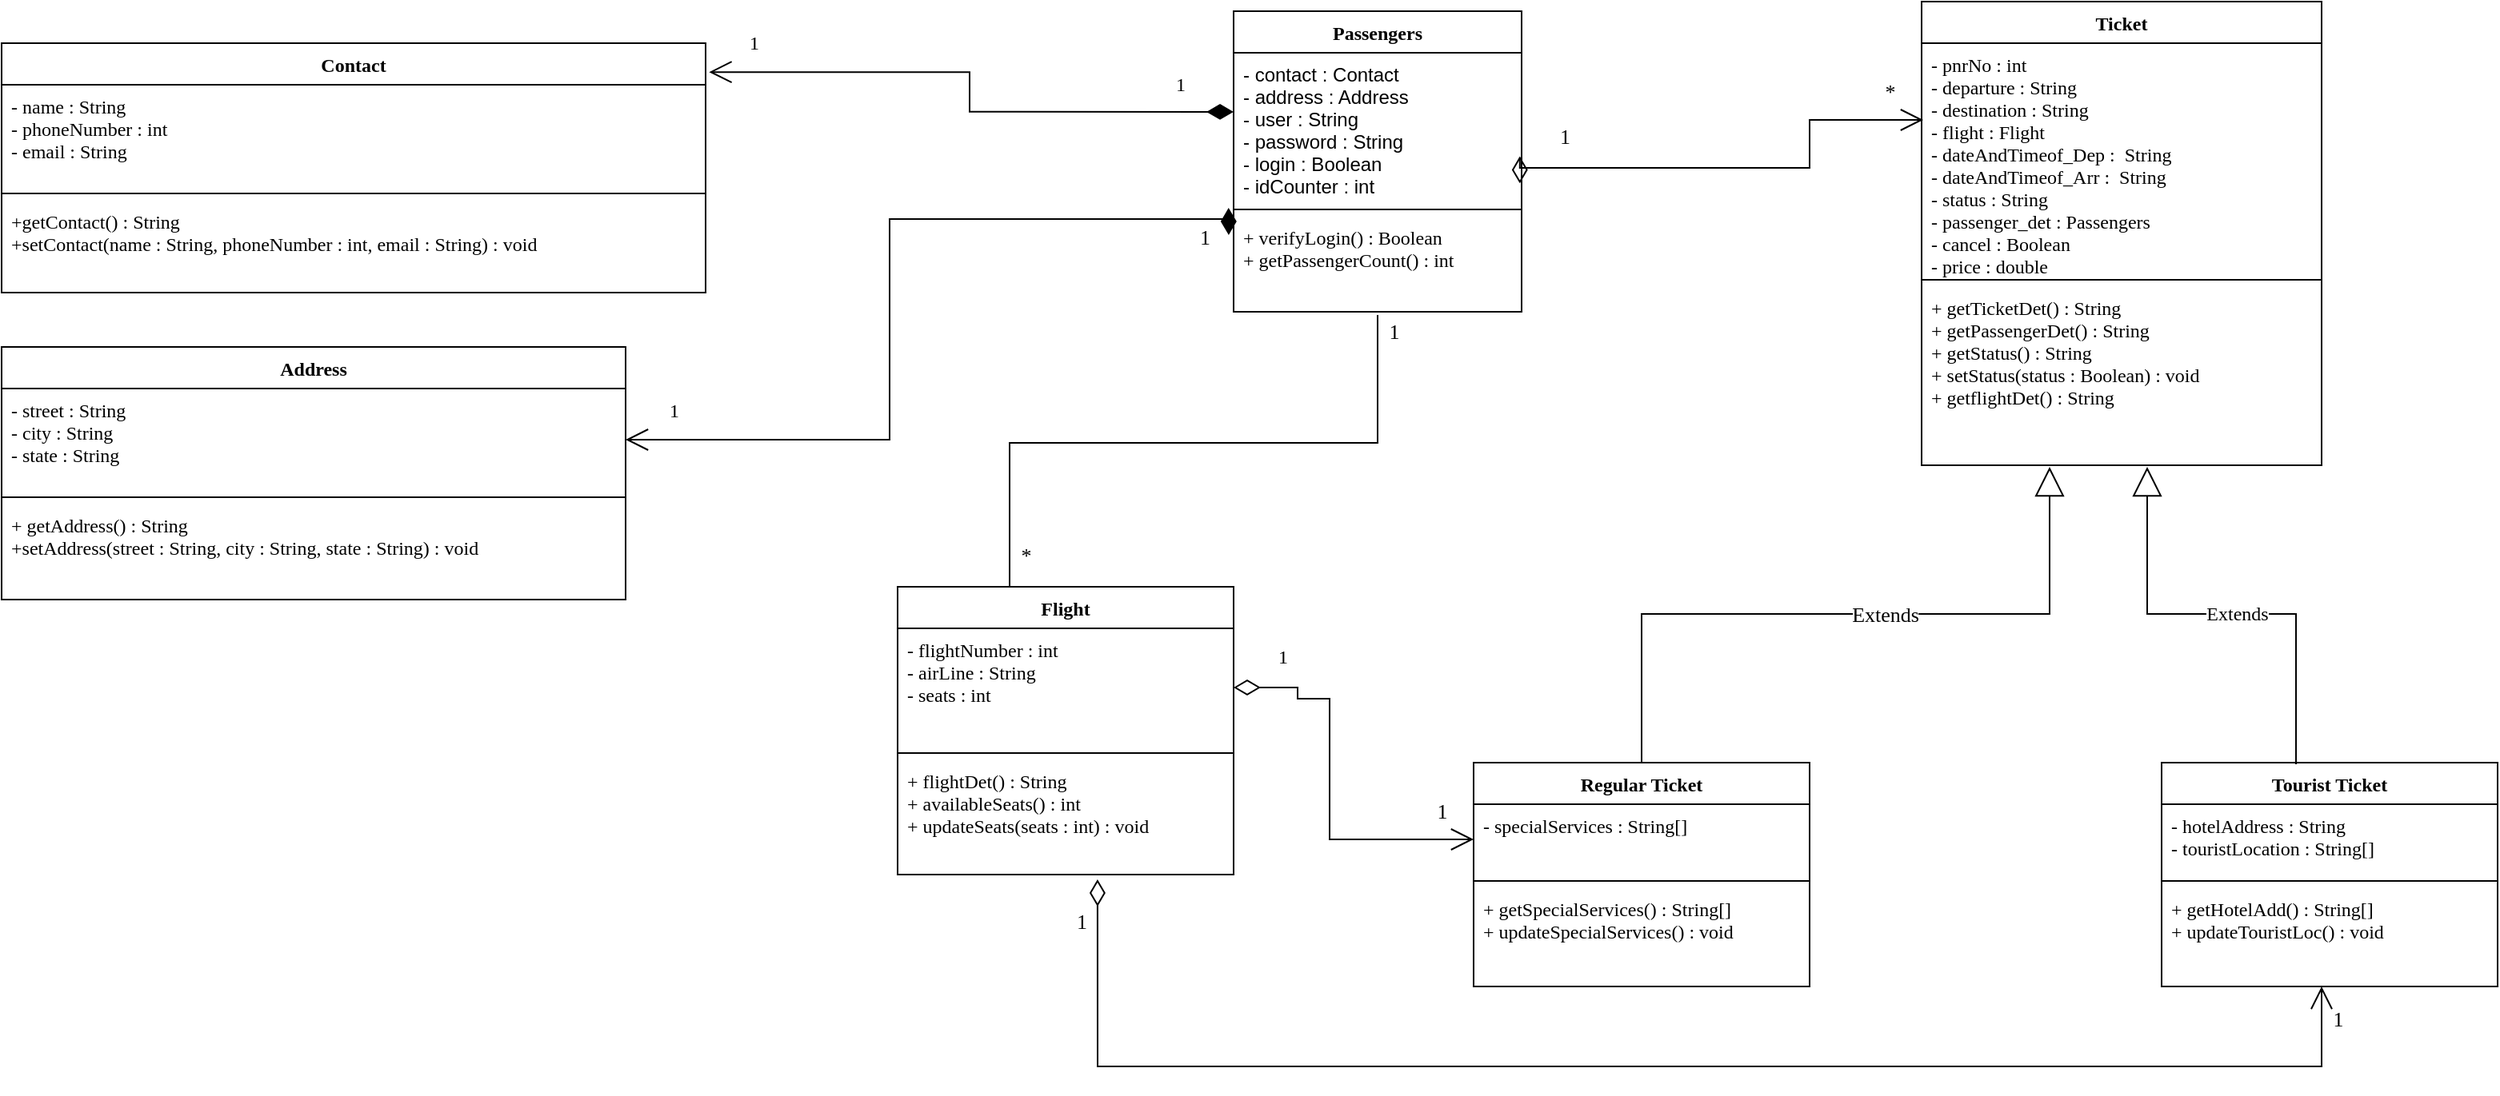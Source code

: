 <mxfile version="15.5.0" type="device"><diagram id="C5RBs43oDa-KdzZeNtuy" name="Page-1"><mxGraphModel dx="1516" dy="459" grid="1" gridSize="10" guides="1" tooltips="1" connect="1" arrows="1" fold="1" page="1" pageScale="1" pageWidth="1169" pageHeight="827" background="none" math="0" shadow="0"><root><mxCell id="WIyWlLk6GJQsqaUBKTNV-0"/><mxCell id="WIyWlLk6GJQsqaUBKTNV-1" parent="WIyWlLk6GJQsqaUBKTNV-0"/><mxCell id="3-xVJ8WteP_-UY9DitFL-0" value="Contact" style="swimlane;fontStyle=1;align=center;verticalAlign=top;childLayout=stackLayout;horizontal=1;startSize=26;horizontalStack=0;resizeParent=1;resizeParentMax=0;resizeLast=0;collapsible=1;marginBottom=0;fontFamily=Verdana;" parent="WIyWlLk6GJQsqaUBKTNV-1" vertex="1"><mxGeometry x="-700" y="150" width="440" height="156" as="geometry"/></mxCell><mxCell id="3-xVJ8WteP_-UY9DitFL-1" value="- name : String&#10;- phoneNumber : int&#10;- email : String" style="text;strokeColor=none;fillColor=none;align=left;verticalAlign=top;spacingLeft=4;spacingRight=4;overflow=hidden;rotatable=0;points=[[0,0.5],[1,0.5]];portConstraint=eastwest;fontFamily=Verdana;" parent="3-xVJ8WteP_-UY9DitFL-0" vertex="1"><mxGeometry y="26" width="440" height="64" as="geometry"/></mxCell><mxCell id="3-xVJ8WteP_-UY9DitFL-2" value="" style="line;strokeWidth=1;fillColor=none;align=left;verticalAlign=middle;spacingTop=-1;spacingLeft=3;spacingRight=3;rotatable=0;labelPosition=right;points=[];portConstraint=eastwest;" parent="3-xVJ8WteP_-UY9DitFL-0" vertex="1"><mxGeometry y="90" width="440" height="8" as="geometry"/></mxCell><mxCell id="3-xVJ8WteP_-UY9DitFL-3" value="+getContact() : String&#10;+setContact(name : String, phoneNumber : int, email : String) : void" style="text;strokeColor=none;fillColor=none;align=left;verticalAlign=top;spacingLeft=4;spacingRight=4;overflow=hidden;rotatable=0;points=[[0,0.5],[1,0.5]];portConstraint=eastwest;fontFamily=Verdana;" parent="3-xVJ8WteP_-UY9DitFL-0" vertex="1"><mxGeometry y="98" width="440" height="58" as="geometry"/></mxCell><mxCell id="3-xVJ8WteP_-UY9DitFL-5" value="Address" style="swimlane;fontStyle=1;align=center;verticalAlign=top;childLayout=stackLayout;horizontal=1;startSize=26;horizontalStack=0;resizeParent=1;resizeParentMax=0;resizeLast=0;collapsible=1;marginBottom=0;fontFamily=Verdana;" parent="WIyWlLk6GJQsqaUBKTNV-1" vertex="1"><mxGeometry x="-700" y="340" width="390" height="158" as="geometry"/></mxCell><mxCell id="3-xVJ8WteP_-UY9DitFL-6" value="- street : String&#10;- city : String&#10;- state : String" style="text;strokeColor=none;fillColor=none;align=left;verticalAlign=top;spacingLeft=4;spacingRight=4;overflow=hidden;rotatable=0;points=[[0,0.5],[1,0.5]];portConstraint=eastwest;fontFamily=Verdana;" parent="3-xVJ8WteP_-UY9DitFL-5" vertex="1"><mxGeometry y="26" width="390" height="64" as="geometry"/></mxCell><mxCell id="3-xVJ8WteP_-UY9DitFL-7" value="" style="line;strokeWidth=1;fillColor=none;align=left;verticalAlign=middle;spacingTop=-1;spacingLeft=3;spacingRight=3;rotatable=0;labelPosition=right;points=[];portConstraint=eastwest;fontFamily=Verdana;" parent="3-xVJ8WteP_-UY9DitFL-5" vertex="1"><mxGeometry y="90" width="390" height="8" as="geometry"/></mxCell><mxCell id="3-xVJ8WteP_-UY9DitFL-8" value="+ getAddress() : String&#10;+setAddress(street : String, city : String, state : String) : void" style="text;strokeColor=none;fillColor=none;align=left;verticalAlign=top;spacingLeft=4;spacingRight=4;overflow=hidden;rotatable=0;points=[[0,0.5],[1,0.5]];portConstraint=eastwest;fontFamily=Verdana;" parent="3-xVJ8WteP_-UY9DitFL-5" vertex="1"><mxGeometry y="98" width="390" height="60" as="geometry"/></mxCell><mxCell id="MVQhfNKU_ebHtH1nQyb3-4" value="&lt;font style=&quot;font-size: 12px&quot;&gt;1&lt;/font&gt;" style="endArrow=open;html=1;endSize=12;startArrow=diamondThin;startSize=14;startFill=1;edgeStyle=orthogonalEdgeStyle;align=left;verticalAlign=bottom;rounded=0;fontFamily=Verdana;entryX=1.005;entryY=0.116;entryDx=0;entryDy=0;entryPerimeter=0;exitX=0;exitY=0.393;exitDx=0;exitDy=0;strokeWidth=1;exitPerimeter=0;" parent="WIyWlLk6GJQsqaUBKTNV-1" source="fzz_3yNC-6b6Atrw8cG_-4" target="3-xVJ8WteP_-UY9DitFL-0" edge="1"><mxGeometry x="-0.785" y="-8" relative="1" as="geometry"><mxPoint x="20" y="190.5" as="sourcePoint"/><mxPoint x="-180" y="185.5" as="targetPoint"/><mxPoint as="offset"/></mxGeometry></mxCell><mxCell id="MVQhfNKU_ebHtH1nQyb3-5" value="&lt;font style=&quot;font-size: 13px&quot;&gt;1&lt;/font&gt;" style="endArrow=open;html=1;endSize=12;startArrow=diamondThin;startSize=14;startFill=1;edgeStyle=orthogonalEdgeStyle;align=left;verticalAlign=bottom;rounded=0;fontFamily=Verdana;entryX=1;entryY=0.5;entryDx=0;entryDy=0;exitX=-0.017;exitY=0.2;exitDx=0;exitDy=0;exitPerimeter=0;" parent="WIyWlLk6GJQsqaUBKTNV-1" source="fzz_3yNC-6b6Atrw8cG_-6" target="3-xVJ8WteP_-UY9DitFL-6" edge="1"><mxGeometry x="-0.887" y="22" relative="1" as="geometry"><mxPoint x="20" y="260" as="sourcePoint"/><mxPoint x="-30" y="400" as="targetPoint"/><mxPoint as="offset"/><Array as="points"><mxPoint x="-145" y="260"/><mxPoint x="-145" y="398"/></Array></mxGeometry></mxCell><mxCell id="MVQhfNKU_ebHtH1nQyb3-6" value="1" style="text;html=1;align=center;verticalAlign=middle;resizable=0;points=[];autosize=1;strokeColor=none;fillColor=none;fontSize=12;fontFamily=Verdana;" parent="WIyWlLk6GJQsqaUBKTNV-1" vertex="1"><mxGeometry x="-240" y="140" width="20" height="20" as="geometry"/></mxCell><mxCell id="MVQhfNKU_ebHtH1nQyb3-7" value="1" style="text;html=1;align=center;verticalAlign=middle;resizable=0;points=[];autosize=1;strokeColor=none;fillColor=none;fontSize=12;fontFamily=Verdana;" parent="WIyWlLk6GJQsqaUBKTNV-1" vertex="1"><mxGeometry x="-290" y="370" width="20" height="20" as="geometry"/></mxCell><mxCell id="dos0XJ2BzfZ9gWIM4tNk-0" value="Ticket" style="swimlane;fontStyle=1;align=center;verticalAlign=top;childLayout=stackLayout;horizontal=1;startSize=26;horizontalStack=0;resizeParent=1;resizeParentMax=0;resizeLast=0;collapsible=1;marginBottom=0;fontFamily=Verdana;" parent="WIyWlLk6GJQsqaUBKTNV-1" vertex="1"><mxGeometry x="500" y="124" width="250" height="290" as="geometry"/></mxCell><mxCell id="dos0XJ2BzfZ9gWIM4tNk-1" value="- pnrNo : int&#10;- departure : String&#10;- destination : String&#10;- flight : Flight&#10;- dateAndTimeof_Dep :  String&#10;- dateAndTimeof_Arr :  String&#10;- status : String&#10;- passenger_det : Passengers&#10;- cancel : Boolean&#10;- price : double" style="text;strokeColor=none;fillColor=none;align=left;verticalAlign=top;spacingLeft=4;spacingRight=4;overflow=hidden;rotatable=0;points=[[0,0.5],[1,0.5]];portConstraint=eastwest;fontFamily=Verdana;" parent="dos0XJ2BzfZ9gWIM4tNk-0" vertex="1"><mxGeometry y="26" width="250" height="144" as="geometry"/></mxCell><mxCell id="dos0XJ2BzfZ9gWIM4tNk-2" value="" style="line;strokeWidth=1;fillColor=none;align=left;verticalAlign=middle;spacingTop=-1;spacingLeft=3;spacingRight=3;rotatable=0;labelPosition=right;points=[];portConstraint=eastwest;" parent="dos0XJ2BzfZ9gWIM4tNk-0" vertex="1"><mxGeometry y="170" width="250" height="8" as="geometry"/></mxCell><mxCell id="dos0XJ2BzfZ9gWIM4tNk-3" value="+ getTicketDet() : String&#10;+ getPassengerDet() : String&#10;+ getStatus() : String&#10;+ setStatus(status : Boolean) : void&#10;+ getflightDet() : String" style="text;strokeColor=none;fillColor=none;align=left;verticalAlign=top;spacingLeft=4;spacingRight=4;overflow=hidden;rotatable=0;points=[[0,0.5],[1,0.5]];portConstraint=eastwest;fontFamily=Verdana;" parent="dos0XJ2BzfZ9gWIM4tNk-0" vertex="1"><mxGeometry y="178" width="250" height="112" as="geometry"/></mxCell><mxCell id="dos0XJ2BzfZ9gWIM4tNk-4" value="Regular Ticket" style="swimlane;fontStyle=1;align=center;verticalAlign=top;childLayout=stackLayout;horizontal=1;startSize=26;horizontalStack=0;resizeParent=1;resizeParentMax=0;resizeLast=0;collapsible=1;marginBottom=0;fontFamily=Verdana;" parent="WIyWlLk6GJQsqaUBKTNV-1" vertex="1"><mxGeometry x="220" y="600" width="210" height="140" as="geometry"/></mxCell><mxCell id="dos0XJ2BzfZ9gWIM4tNk-5" value="- specialServices : String[]&#10;" style="text;strokeColor=none;fillColor=none;align=left;verticalAlign=top;spacingLeft=4;spacingRight=4;overflow=hidden;rotatable=0;points=[[0,0.5],[1,0.5]];portConstraint=eastwest;fontFamily=Verdana;" parent="dos0XJ2BzfZ9gWIM4tNk-4" vertex="1"><mxGeometry y="26" width="210" height="44" as="geometry"/></mxCell><mxCell id="dos0XJ2BzfZ9gWIM4tNk-6" value="" style="line;strokeWidth=1;fillColor=none;align=left;verticalAlign=middle;spacingTop=-1;spacingLeft=3;spacingRight=3;rotatable=0;labelPosition=right;points=[];portConstraint=eastwest;fontFamily=Verdana;" parent="dos0XJ2BzfZ9gWIM4tNk-4" vertex="1"><mxGeometry y="70" width="210" height="8" as="geometry"/></mxCell><mxCell id="dos0XJ2BzfZ9gWIM4tNk-7" value="+ getSpecialServices() : String[]&#10;+ updateSpecialServices() : void" style="text;strokeColor=none;fillColor=none;align=left;verticalAlign=top;spacingLeft=4;spacingRight=4;overflow=hidden;rotatable=0;points=[[0,0.5],[1,0.5]];portConstraint=eastwest;fontFamily=Verdana;" parent="dos0XJ2BzfZ9gWIM4tNk-4" vertex="1"><mxGeometry y="78" width="210" height="62" as="geometry"/></mxCell><mxCell id="dos0XJ2BzfZ9gWIM4tNk-8" value="Tourist Ticket" style="swimlane;fontStyle=1;align=center;verticalAlign=top;childLayout=stackLayout;horizontal=1;startSize=26;horizontalStack=0;resizeParent=1;resizeParentMax=0;resizeLast=0;collapsible=1;marginBottom=0;fontFamily=Verdana;" parent="WIyWlLk6GJQsqaUBKTNV-1" vertex="1"><mxGeometry x="650" y="600" width="210" height="140" as="geometry"/></mxCell><mxCell id="dos0XJ2BzfZ9gWIM4tNk-9" value="- hotelAddress : String&#10;- touristLocation : String[]" style="text;strokeColor=none;fillColor=none;align=left;verticalAlign=top;spacingLeft=4;spacingRight=4;overflow=hidden;rotatable=0;points=[[0,0.5],[1,0.5]];portConstraint=eastwest;fontFamily=Verdana;" parent="dos0XJ2BzfZ9gWIM4tNk-8" vertex="1"><mxGeometry y="26" width="210" height="44" as="geometry"/></mxCell><mxCell id="dos0XJ2BzfZ9gWIM4tNk-10" value="" style="line;strokeWidth=1;fillColor=none;align=left;verticalAlign=middle;spacingTop=-1;spacingLeft=3;spacingRight=3;rotatable=0;labelPosition=right;points=[];portConstraint=eastwest;fontFamily=Verdana;" parent="dos0XJ2BzfZ9gWIM4tNk-8" vertex="1"><mxGeometry y="70" width="210" height="8" as="geometry"/></mxCell><mxCell id="dos0XJ2BzfZ9gWIM4tNk-11" value="+ getHotelAdd() : String[]&#10;+ updateTouristLoc() : void" style="text;strokeColor=none;fillColor=none;align=left;verticalAlign=top;spacingLeft=4;spacingRight=4;overflow=hidden;rotatable=0;points=[[0,0.5],[1,0.5]];portConstraint=eastwest;fontFamily=Verdana;" parent="dos0XJ2BzfZ9gWIM4tNk-8" vertex="1"><mxGeometry y="78" width="210" height="62" as="geometry"/></mxCell><mxCell id="dos0XJ2BzfZ9gWIM4tNk-14" value="Flight" style="swimlane;fontStyle=1;align=center;verticalAlign=top;childLayout=stackLayout;horizontal=1;startSize=26;horizontalStack=0;resizeParent=1;resizeParentMax=0;resizeLast=0;collapsible=1;marginBottom=0;fontFamily=Verdana;fontSize=12;" parent="WIyWlLk6GJQsqaUBKTNV-1" vertex="1"><mxGeometry x="-140" y="490" width="210" height="180" as="geometry"/></mxCell><mxCell id="dos0XJ2BzfZ9gWIM4tNk-15" value="- flightNumber : int&#10;- airLine : String&#10;- seats : int" style="text;strokeColor=none;fillColor=none;align=left;verticalAlign=top;spacingLeft=4;spacingRight=4;overflow=hidden;rotatable=0;points=[[0,0.5],[1,0.5]];portConstraint=eastwest;fontFamily=Verdana;fontSize=12;" parent="dos0XJ2BzfZ9gWIM4tNk-14" vertex="1"><mxGeometry y="26" width="210" height="74" as="geometry"/></mxCell><mxCell id="dos0XJ2BzfZ9gWIM4tNk-16" value="" style="line;strokeWidth=1;fillColor=none;align=left;verticalAlign=middle;spacingTop=-1;spacingLeft=3;spacingRight=3;rotatable=0;labelPosition=right;points=[];portConstraint=eastwest;fontFamily=Verdana;fontSize=12;" parent="dos0XJ2BzfZ9gWIM4tNk-14" vertex="1"><mxGeometry y="100" width="210" height="8" as="geometry"/></mxCell><mxCell id="dos0XJ2BzfZ9gWIM4tNk-17" value="+ flightDet() : String&#10;+ availableSeats() : int&#10;+ updateSeats(seats : int) : void" style="text;strokeColor=none;fillColor=none;align=left;verticalAlign=top;spacingLeft=4;spacingRight=4;overflow=hidden;rotatable=0;points=[[0,0.5],[1,0.5]];portConstraint=eastwest;fontFamily=Verdana;fontSize=12;" parent="dos0XJ2BzfZ9gWIM4tNk-14" vertex="1"><mxGeometry y="108" width="210" height="72" as="geometry"/></mxCell><mxCell id="fzz_3yNC-6b6Atrw8cG_-3" value="Passengers" style="swimlane;fontStyle=1;align=center;verticalAlign=top;childLayout=stackLayout;horizontal=1;startSize=26;horizontalStack=0;resizeParent=1;resizeParentMax=0;resizeLast=0;collapsible=1;marginBottom=0;fontFamily=Verdana;" parent="WIyWlLk6GJQsqaUBKTNV-1" vertex="1"><mxGeometry x="70" y="130" width="180" height="188" as="geometry"/></mxCell><mxCell id="fzz_3yNC-6b6Atrw8cG_-4" value="- contact : Contact&#10;- address : Address&#10;- user : String&#10;- password : String&#10;- login : Boolean&#10;- idCounter : int" style="text;strokeColor=none;fillColor=none;align=left;verticalAlign=top;spacingLeft=4;spacingRight=4;overflow=hidden;rotatable=0;points=[[0,0.5],[1,0.5]];portConstraint=eastwest;" parent="fzz_3yNC-6b6Atrw8cG_-3" vertex="1"><mxGeometry y="26" width="180" height="94" as="geometry"/></mxCell><mxCell id="fzz_3yNC-6b6Atrw8cG_-5" value="" style="line;strokeWidth=1;fillColor=none;align=left;verticalAlign=middle;spacingTop=-1;spacingLeft=3;spacingRight=3;rotatable=0;labelPosition=right;points=[];portConstraint=eastwest;" parent="fzz_3yNC-6b6Atrw8cG_-3" vertex="1"><mxGeometry y="120" width="180" height="8" as="geometry"/></mxCell><mxCell id="fzz_3yNC-6b6Atrw8cG_-6" value="+ verifyLogin() : Boolean&#10;+ getPassengerCount() : int" style="text;strokeColor=none;fillColor=none;align=left;verticalAlign=top;spacingLeft=4;spacingRight=4;overflow=hidden;rotatable=0;points=[[0,0.5],[1,0.5]];portConstraint=eastwest;fontFamily=Verdana;" parent="fzz_3yNC-6b6Atrw8cG_-3" vertex="1"><mxGeometry y="128" width="180" height="60" as="geometry"/></mxCell><mxCell id="Mr-GV0Gc8nJGZS1BI0ZY-2" value="&lt;font style=&quot;font-size: 13px&quot;&gt;Extends&lt;/font&gt;" style="endArrow=block;endSize=16;endFill=0;html=1;rounded=0;fontFamily=Verdana;edgeStyle=orthogonalEdgeStyle;exitX=0.5;exitY=0;exitDx=0;exitDy=0;entryX=0.32;entryY=1.009;entryDx=0;entryDy=0;entryPerimeter=0;" parent="WIyWlLk6GJQsqaUBKTNV-1" source="dos0XJ2BzfZ9gWIM4tNk-4" target="dos0XJ2BzfZ9gWIM4tNk-3" edge="1"><mxGeometry x="0.111" width="160" relative="1" as="geometry"><mxPoint x="330" y="560" as="sourcePoint"/><mxPoint x="490" y="550" as="targetPoint"/><mxPoint as="offset"/></mxGeometry></mxCell><mxCell id="Mr-GV0Gc8nJGZS1BI0ZY-3" value="&lt;font style=&quot;font-size: 12px&quot;&gt;Extends&lt;/font&gt;" style="endArrow=block;endSize=16;endFill=0;html=1;rounded=0;fontFamily=Verdana;edgeStyle=orthogonalEdgeStyle;exitX=0.4;exitY=0.007;exitDx=0;exitDy=0;exitPerimeter=0;entryX=0.564;entryY=1.009;entryDx=0;entryDy=0;entryPerimeter=0;" parent="WIyWlLk6GJQsqaUBKTNV-1" source="dos0XJ2BzfZ9gWIM4tNk-8" target="dos0XJ2BzfZ9gWIM4tNk-3" edge="1"><mxGeometry x="-0.063" width="160" relative="1" as="geometry"><mxPoint x="670" y="558.99" as="sourcePoint"/><mxPoint x="590" y="450" as="targetPoint"/><mxPoint as="offset"/></mxGeometry></mxCell><mxCell id="yXViY6NNpkq3aQuRa9x2-0" value="1" style="endArrow=open;html=1;endSize=12;startArrow=diamondThin;startSize=14;startFill=0;edgeStyle=orthogonalEdgeStyle;align=left;verticalAlign=bottom;rounded=0;entryX=0;entryY=0.5;entryDx=0;entryDy=0;fontFamily=Verdana;fontSize=12;exitX=1;exitY=0.5;exitDx=0;exitDy=0;" edge="1" parent="WIyWlLk6GJQsqaUBKTNV-1" source="dos0XJ2BzfZ9gWIM4tNk-15" target="dos0XJ2BzfZ9gWIM4tNk-5"><mxGeometry x="-0.792" y="10" relative="1" as="geometry"><mxPoint x="110" y="540" as="sourcePoint"/><mxPoint x="180" y="560" as="targetPoint"/><Array as="points"><mxPoint x="110" y="553"/><mxPoint x="110" y="560"/><mxPoint x="130" y="560"/><mxPoint x="130" y="648"/></Array><mxPoint as="offset"/></mxGeometry></mxCell><mxCell id="yXViY6NNpkq3aQuRa9x2-4" value="" style="endArrow=none;html=1;edgeStyle=orthogonalEdgeStyle;rounded=0;fontFamily=Verdana;fontSize=13;entryX=0.5;entryY=1.033;entryDx=0;entryDy=0;entryPerimeter=0;exitX=0.438;exitY=0;exitDx=0;exitDy=0;exitPerimeter=0;" edge="1" parent="WIyWlLk6GJQsqaUBKTNV-1" source="dos0XJ2BzfZ9gWIM4tNk-14" target="fzz_3yNC-6b6Atrw8cG_-6"><mxGeometry relative="1" as="geometry"><mxPoint x="-70" y="429" as="sourcePoint"/><mxPoint x="90" y="429" as="targetPoint"/><Array as="points"><mxPoint x="-70" y="400"/><mxPoint x="160" y="400"/></Array></mxGeometry></mxCell><mxCell id="yXViY6NNpkq3aQuRa9x2-7" value="1" style="text;html=1;align=center;verticalAlign=middle;resizable=0;points=[];autosize=1;strokeColor=none;fillColor=none;fontSize=13;fontFamily=Verdana;" vertex="1" parent="WIyWlLk6GJQsqaUBKTNV-1"><mxGeometry x="160" y="320" width="20" height="20" as="geometry"/></mxCell><mxCell id="yXViY6NNpkq3aQuRa9x2-8" value="*" style="text;html=1;align=center;verticalAlign=middle;resizable=0;points=[];autosize=1;strokeColor=none;fillColor=none;fontSize=13;fontFamily=Verdana;" vertex="1" parent="WIyWlLk6GJQsqaUBKTNV-1"><mxGeometry x="-70" y="460" width="20" height="20" as="geometry"/></mxCell><mxCell id="yXViY6NNpkq3aQuRa9x2-9" value="1" style="text;html=1;align=center;verticalAlign=middle;resizable=0;points=[];autosize=1;strokeColor=none;fillColor=none;fontSize=13;fontFamily=Verdana;" vertex="1" parent="WIyWlLk6GJQsqaUBKTNV-1"><mxGeometry x="190" y="620" width="20" height="20" as="geometry"/></mxCell><mxCell id="yXViY6NNpkq3aQuRa9x2-19" value="&lt;font style=&quot;font-size: 13px&quot;&gt;1&lt;/font&gt;" style="endArrow=open;html=1;endSize=12;startArrow=diamondThin;startSize=14;startFill=0;edgeStyle=orthogonalEdgeStyle;align=left;verticalAlign=bottom;rounded=0;fontFamily=Verdana;fontSize=13;exitX=0.994;exitY=0.869;exitDx=0;exitDy=0;exitPerimeter=0;entryX=0.004;entryY=0.34;entryDx=0;entryDy=0;entryPerimeter=0;" edge="1" parent="WIyWlLk6GJQsqaUBKTNV-1" source="fzz_3yNC-6b6Atrw8cG_-4" target="dos0XJ2BzfZ9gWIM4tNk-1"><mxGeometry x="-0.779" y="9" relative="1" as="geometry"><mxPoint x="270" y="227.5" as="sourcePoint"/><mxPoint x="480" y="198" as="targetPoint"/><Array as="points"><mxPoint x="430" y="228"/><mxPoint x="430" y="198"/></Array><mxPoint as="offset"/></mxGeometry></mxCell><mxCell id="yXViY6NNpkq3aQuRa9x2-20" value="*" style="text;html=1;align=center;verticalAlign=middle;resizable=0;points=[];autosize=1;strokeColor=none;fillColor=none;fontSize=13;fontFamily=Verdana;" vertex="1" parent="WIyWlLk6GJQsqaUBKTNV-1"><mxGeometry x="470" y="170" width="20" height="20" as="geometry"/></mxCell><mxCell id="yXViY6NNpkq3aQuRa9x2-24" value="1" style="endArrow=open;html=1;endSize=12;startArrow=diamondThin;startSize=14;startFill=0;edgeStyle=orthogonalEdgeStyle;align=left;verticalAlign=bottom;rounded=0;fontFamily=Verdana;fontSize=13;exitX=0.595;exitY=1.042;exitDx=0;exitDy=0;exitPerimeter=0;" edge="1" parent="WIyWlLk6GJQsqaUBKTNV-1" source="dos0XJ2BzfZ9gWIM4tNk-17"><mxGeometry x="-0.921" y="-15" relative="1" as="geometry"><mxPoint x="-10" y="780" as="sourcePoint"/><mxPoint x="750" y="740" as="targetPoint"/><Array as="points"><mxPoint x="-15" y="790"/><mxPoint x="750" y="790"/></Array><mxPoint as="offset"/></mxGeometry></mxCell><mxCell id="yXViY6NNpkq3aQuRa9x2-25" value="1" style="text;html=1;align=center;verticalAlign=middle;resizable=0;points=[];autosize=1;strokeColor=none;fillColor=none;fontSize=13;fontFamily=Verdana;" vertex="1" parent="WIyWlLk6GJQsqaUBKTNV-1"><mxGeometry x="750" y="750" width="20" height="20" as="geometry"/></mxCell></root></mxGraphModel></diagram></mxfile>